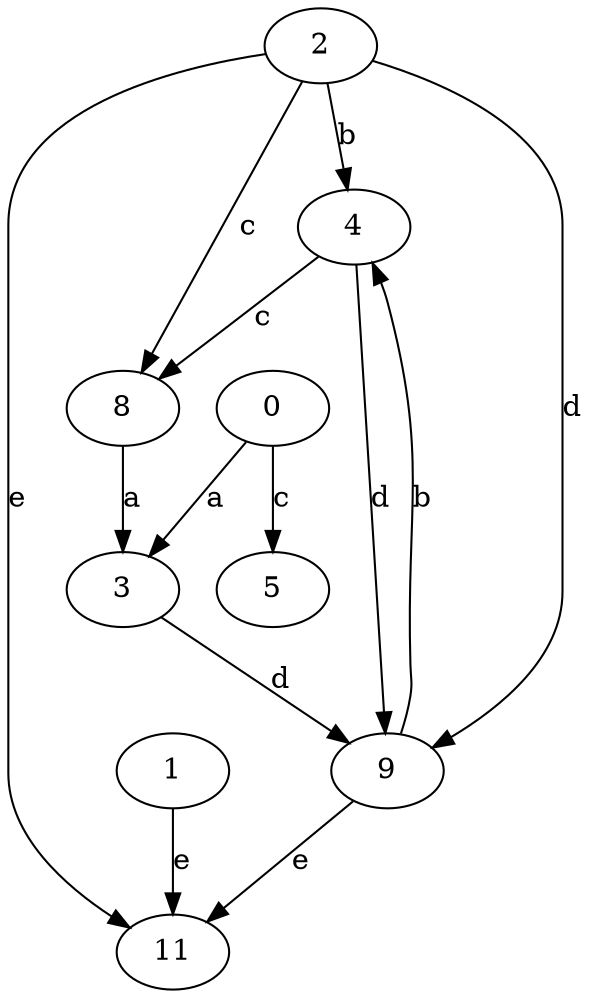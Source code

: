 strict digraph  {
2;
3;
4;
5;
0;
1;
8;
9;
11;
2 -> 4  [label=b];
2 -> 8  [label=c];
2 -> 9  [label=d];
2 -> 11  [label=e];
3 -> 9  [label=d];
4 -> 8  [label=c];
4 -> 9  [label=d];
0 -> 3  [label=a];
0 -> 5  [label=c];
1 -> 11  [label=e];
8 -> 3  [label=a];
9 -> 4  [label=b];
9 -> 11  [label=e];
}
